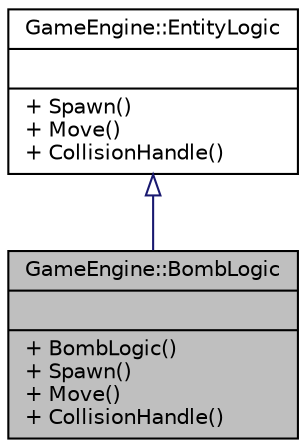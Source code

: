 digraph "GameEngine::BombLogic"
{
  edge [fontname="Helvetica",fontsize="10",labelfontname="Helvetica",labelfontsize="10"];
  node [fontname="Helvetica",fontsize="10",shape=record];
  Node0 [label="{GameEngine::BombLogic\n||+ BombLogic()\l+ Spawn()\l+ Move()\l+ CollisionHandle()\l}",height=0.2,width=0.4,color="black", fillcolor="grey75", style="filled", fontcolor="black"];
  Node1 -> Node0 [dir="back",color="midnightblue",fontsize="10",style="solid",arrowtail="onormal",fontname="Helvetica"];
  Node1 [label="{GameEngine::EntityLogic\n||+ Spawn()\l+ Move()\l+ CollisionHandle()\l}",height=0.2,width=0.4,color="black", fillcolor="white", style="filled",URL="$class_game_engine_1_1_entity_logic.html"];
}
